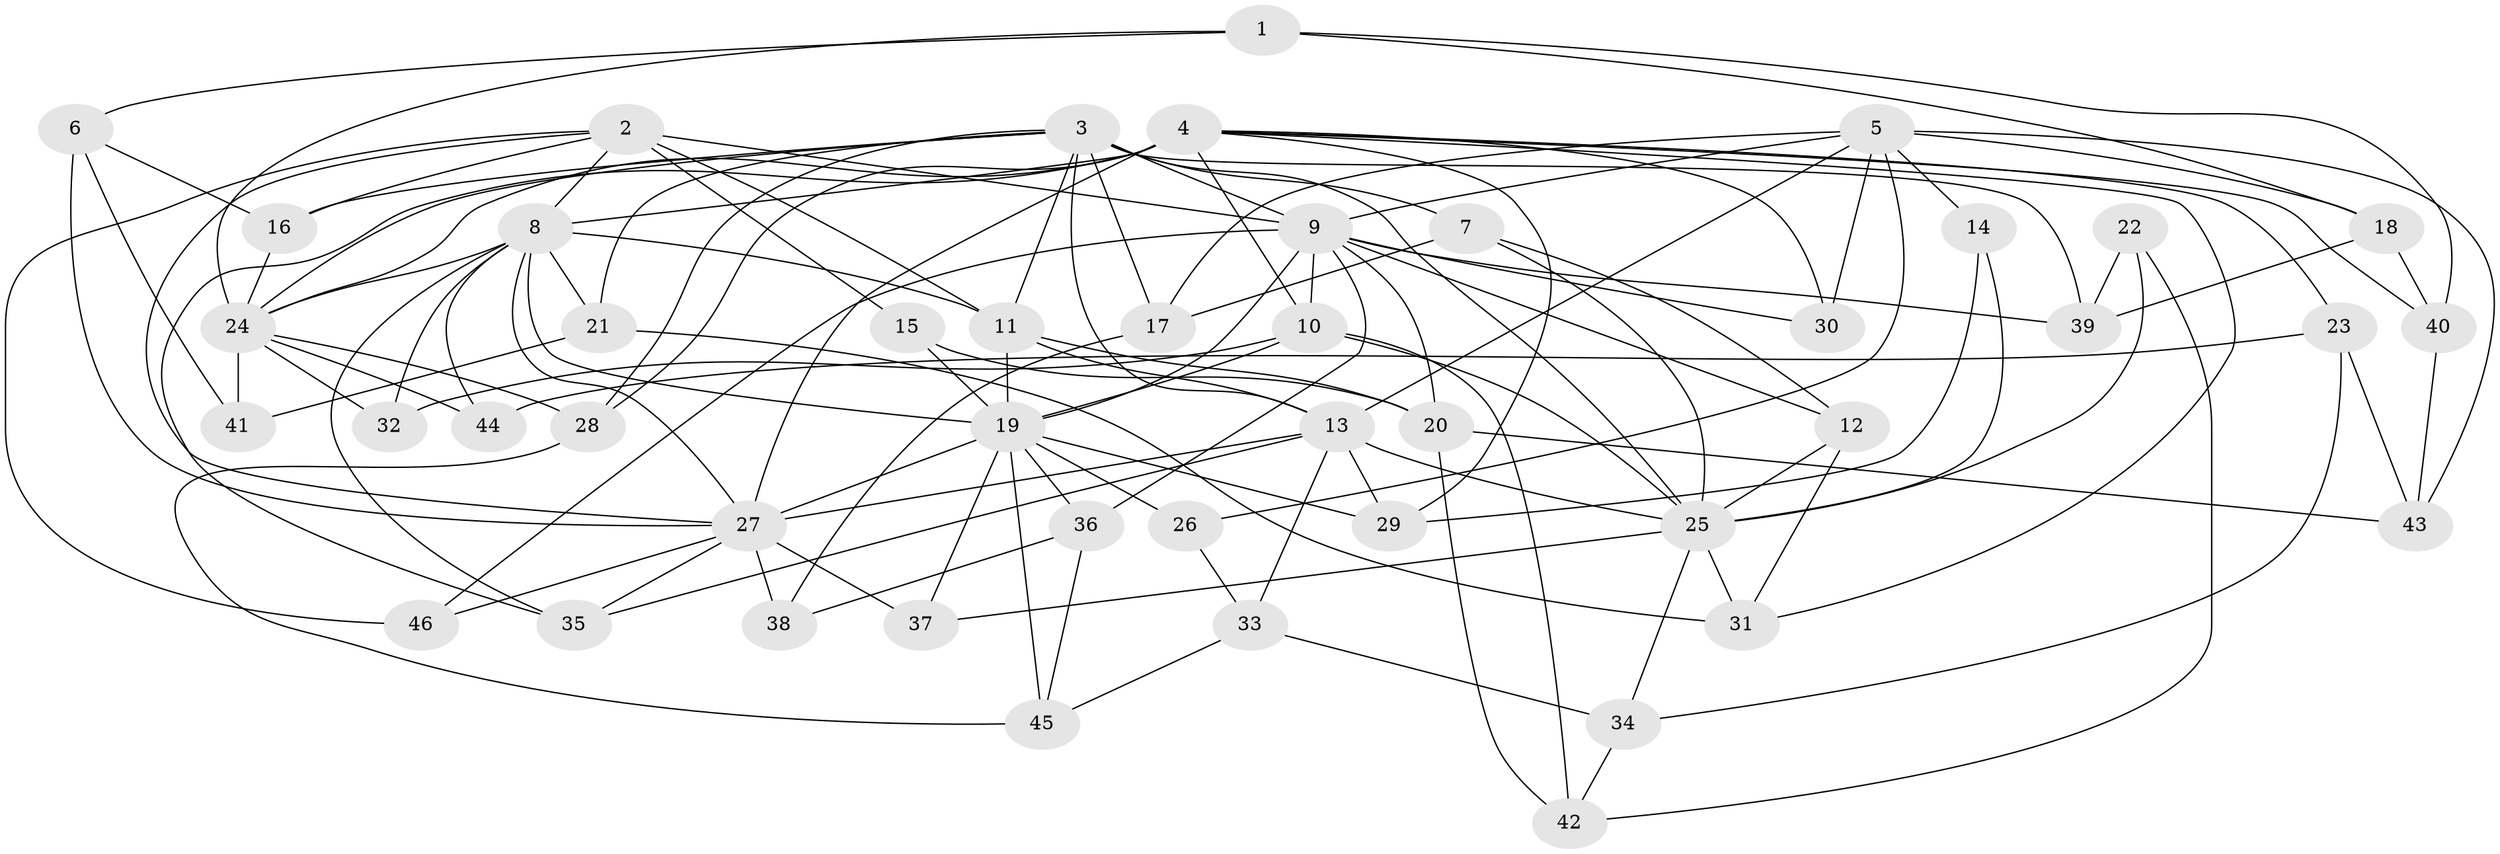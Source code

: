 // original degree distribution, {4: 1.0}
// Generated by graph-tools (version 1.1) at 2025/38/03/09/25 02:38:08]
// undirected, 46 vertices, 120 edges
graph export_dot {
graph [start="1"]
  node [color=gray90,style=filled];
  1;
  2;
  3;
  4;
  5;
  6;
  7;
  8;
  9;
  10;
  11;
  12;
  13;
  14;
  15;
  16;
  17;
  18;
  19;
  20;
  21;
  22;
  23;
  24;
  25;
  26;
  27;
  28;
  29;
  30;
  31;
  32;
  33;
  34;
  35;
  36;
  37;
  38;
  39;
  40;
  41;
  42;
  43;
  44;
  45;
  46;
  1 -- 6 [weight=1.0];
  1 -- 18 [weight=1.0];
  1 -- 24 [weight=1.0];
  1 -- 40 [weight=1.0];
  2 -- 8 [weight=1.0];
  2 -- 9 [weight=2.0];
  2 -- 11 [weight=1.0];
  2 -- 15 [weight=1.0];
  2 -- 16 [weight=1.0];
  2 -- 27 [weight=1.0];
  2 -- 46 [weight=1.0];
  3 -- 7 [weight=1.0];
  3 -- 9 [weight=1.0];
  3 -- 11 [weight=1.0];
  3 -- 13 [weight=2.0];
  3 -- 16 [weight=1.0];
  3 -- 17 [weight=1.0];
  3 -- 21 [weight=1.0];
  3 -- 24 [weight=1.0];
  3 -- 25 [weight=1.0];
  3 -- 28 [weight=1.0];
  3 -- 39 [weight=1.0];
  4 -- 8 [weight=2.0];
  4 -- 10 [weight=1.0];
  4 -- 23 [weight=1.0];
  4 -- 24 [weight=1.0];
  4 -- 27 [weight=1.0];
  4 -- 28 [weight=1.0];
  4 -- 29 [weight=1.0];
  4 -- 30 [weight=1.0];
  4 -- 31 [weight=1.0];
  4 -- 35 [weight=1.0];
  4 -- 40 [weight=1.0];
  5 -- 9 [weight=1.0];
  5 -- 13 [weight=2.0];
  5 -- 14 [weight=2.0];
  5 -- 17 [weight=1.0];
  5 -- 18 [weight=1.0];
  5 -- 26 [weight=2.0];
  5 -- 30 [weight=2.0];
  5 -- 43 [weight=1.0];
  6 -- 16 [weight=1.0];
  6 -- 27 [weight=1.0];
  6 -- 41 [weight=1.0];
  7 -- 12 [weight=1.0];
  7 -- 17 [weight=1.0];
  7 -- 25 [weight=1.0];
  8 -- 11 [weight=2.0];
  8 -- 19 [weight=1.0];
  8 -- 21 [weight=1.0];
  8 -- 24 [weight=1.0];
  8 -- 27 [weight=1.0];
  8 -- 32 [weight=1.0];
  8 -- 35 [weight=1.0];
  8 -- 44 [weight=1.0];
  9 -- 10 [weight=1.0];
  9 -- 12 [weight=1.0];
  9 -- 19 [weight=1.0];
  9 -- 20 [weight=1.0];
  9 -- 30 [weight=1.0];
  9 -- 36 [weight=1.0];
  9 -- 39 [weight=1.0];
  9 -- 46 [weight=1.0];
  10 -- 19 [weight=1.0];
  10 -- 25 [weight=1.0];
  10 -- 32 [weight=1.0];
  10 -- 42 [weight=1.0];
  11 -- 13 [weight=1.0];
  11 -- 19 [weight=1.0];
  11 -- 20 [weight=2.0];
  12 -- 25 [weight=1.0];
  12 -- 31 [weight=1.0];
  13 -- 25 [weight=1.0];
  13 -- 27 [weight=1.0];
  13 -- 29 [weight=1.0];
  13 -- 33 [weight=1.0];
  13 -- 35 [weight=1.0];
  14 -- 25 [weight=1.0];
  14 -- 29 [weight=1.0];
  15 -- 19 [weight=2.0];
  15 -- 20 [weight=1.0];
  16 -- 24 [weight=1.0];
  17 -- 38 [weight=1.0];
  18 -- 39 [weight=1.0];
  18 -- 40 [weight=1.0];
  19 -- 26 [weight=1.0];
  19 -- 27 [weight=1.0];
  19 -- 29 [weight=1.0];
  19 -- 36 [weight=1.0];
  19 -- 37 [weight=1.0];
  19 -- 45 [weight=1.0];
  20 -- 42 [weight=1.0];
  20 -- 43 [weight=1.0];
  21 -- 31 [weight=1.0];
  21 -- 41 [weight=1.0];
  22 -- 25 [weight=2.0];
  22 -- 39 [weight=1.0];
  22 -- 42 [weight=1.0];
  23 -- 34 [weight=1.0];
  23 -- 43 [weight=1.0];
  23 -- 44 [weight=1.0];
  24 -- 28 [weight=1.0];
  24 -- 32 [weight=2.0];
  24 -- 41 [weight=2.0];
  24 -- 44 [weight=2.0];
  25 -- 31 [weight=1.0];
  25 -- 34 [weight=1.0];
  25 -- 37 [weight=2.0];
  26 -- 33 [weight=1.0];
  27 -- 35 [weight=1.0];
  27 -- 37 [weight=1.0];
  27 -- 38 [weight=2.0];
  27 -- 46 [weight=2.0];
  28 -- 45 [weight=1.0];
  33 -- 34 [weight=1.0];
  33 -- 45 [weight=1.0];
  34 -- 42 [weight=1.0];
  36 -- 38 [weight=1.0];
  36 -- 45 [weight=1.0];
  40 -- 43 [weight=1.0];
}
